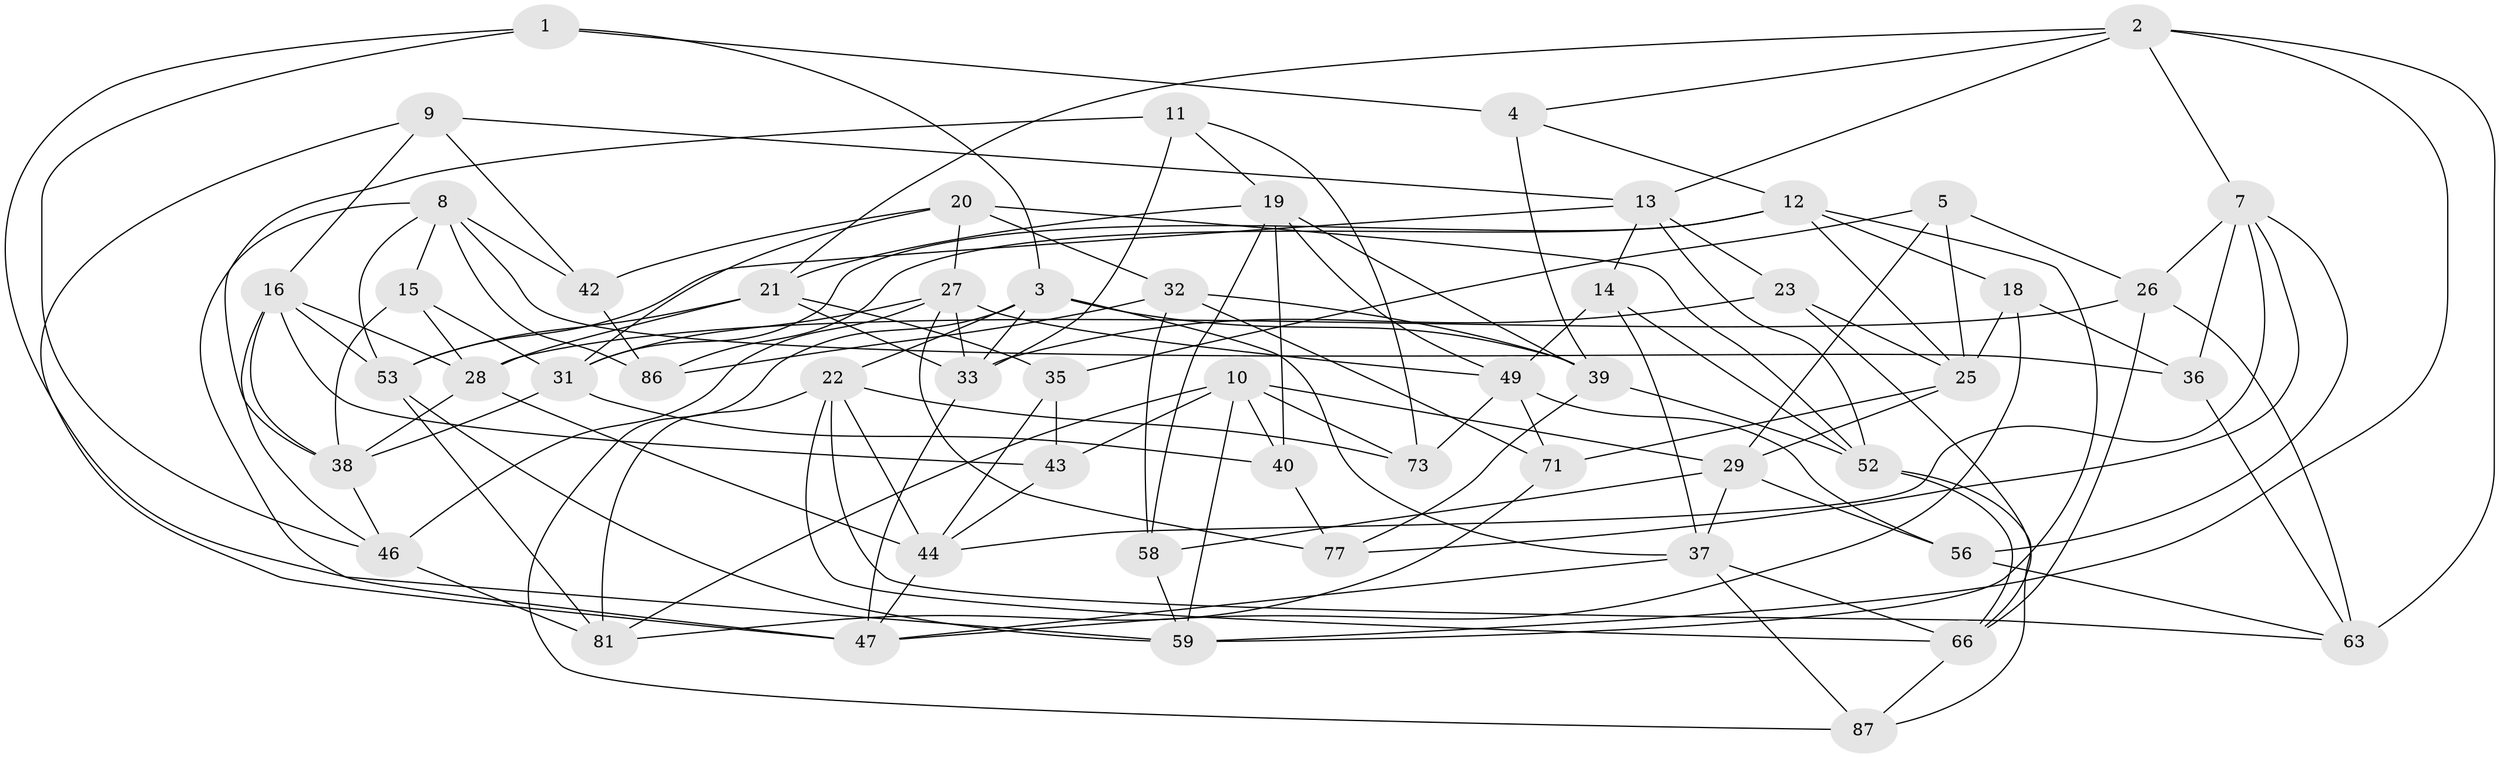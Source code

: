 // original degree distribution, {4: 1.0}
// Generated by graph-tools (version 1.1) at 2025/42/03/06/25 10:42:18]
// undirected, 54 vertices, 138 edges
graph export_dot {
graph [start="1"]
  node [color=gray90,style=filled];
  1;
  2 [super="+34"];
  3 [super="+6"];
  4;
  5;
  7 [super="+83"];
  8 [super="+51"];
  9;
  10 [super="+17"];
  11;
  12 [super="+61"];
  13 [super="+62"];
  14;
  15;
  16 [super="+67"];
  18;
  19 [super="+24"];
  20 [super="+80"];
  21 [super="+50"];
  22 [super="+30"];
  23;
  25 [super="+45"];
  26 [super="+85"];
  27 [super="+70"];
  28 [super="+65"];
  29 [super="+55"];
  31 [super="+72"];
  32 [super="+60"];
  33 [super="+68"];
  35;
  36;
  37 [super="+57"];
  38 [super="+41"];
  39 [super="+74"];
  40;
  42;
  43;
  44 [super="+48"];
  46 [super="+64"];
  47 [super="+76"];
  49 [super="+78"];
  52 [super="+54"];
  53 [super="+69"];
  56;
  58;
  59 [super="+79"];
  63 [super="+75"];
  66 [super="+84"];
  71;
  73;
  77;
  81 [super="+82"];
  86;
  87;
  1 -- 4;
  1 -- 3;
  1 -- 59;
  1 -- 46;
  2 -- 4;
  2 -- 63;
  2 -- 59;
  2 -- 13;
  2 -- 7;
  2 -- 21;
  3 -- 87;
  3 -- 37;
  3 -- 22;
  3 -- 39;
  3 -- 33;
  4 -- 39;
  4 -- 12;
  5 -- 35;
  5 -- 26;
  5 -- 25;
  5 -- 29;
  7 -- 44;
  7 -- 77;
  7 -- 56;
  7 -- 26;
  7 -- 36;
  8 -- 42;
  8 -- 36;
  8 -- 47;
  8 -- 86;
  8 -- 15;
  8 -- 53;
  9 -- 42;
  9 -- 16;
  9 -- 13;
  9 -- 47;
  10 -- 43;
  10 -- 40;
  10 -- 81;
  10 -- 73;
  10 -- 59;
  10 -- 29;
  11 -- 38;
  11 -- 73;
  11 -- 19;
  11 -- 33;
  12 -- 18;
  12 -- 86;
  12 -- 25;
  12 -- 59;
  12 -- 31;
  13 -- 23;
  13 -- 14;
  13 -- 53;
  13 -- 52;
  14 -- 52;
  14 -- 37;
  14 -- 49;
  15 -- 31;
  15 -- 38;
  15 -- 28;
  16 -- 46;
  16 -- 38;
  16 -- 43;
  16 -- 53;
  16 -- 28;
  18 -- 36;
  18 -- 47;
  18 -- 25;
  19 -- 58;
  19 -- 40;
  19 -- 39;
  19 -- 49;
  19 -- 21;
  20 -- 52;
  20 -- 31;
  20 -- 32 [weight=2];
  20 -- 42;
  20 -- 27;
  21 -- 35;
  21 -- 33;
  21 -- 53;
  21 -- 28;
  22 -- 44;
  22 -- 63;
  22 -- 81;
  22 -- 73;
  22 -- 66;
  23 -- 25;
  23 -- 66;
  23 -- 33;
  25 -- 71;
  25 -- 29;
  26 -- 63 [weight=2];
  26 -- 28;
  26 -- 66;
  27 -- 31;
  27 -- 33;
  27 -- 46;
  27 -- 49;
  27 -- 77;
  28 -- 44;
  28 -- 38;
  29 -- 58;
  29 -- 56;
  29 -- 37;
  31 -- 40;
  31 -- 38;
  32 -- 71;
  32 -- 58;
  32 -- 39;
  32 -- 86;
  33 -- 47;
  35 -- 43;
  35 -- 44;
  36 -- 63;
  37 -- 87;
  37 -- 66;
  37 -- 47;
  38 -- 46;
  39 -- 77;
  39 -- 52;
  40 -- 77;
  42 -- 86;
  43 -- 44;
  44 -- 47;
  46 -- 81 [weight=2];
  49 -- 73;
  49 -- 56;
  49 -- 71;
  52 -- 87;
  52 -- 66;
  53 -- 59;
  53 -- 81;
  56 -- 63;
  58 -- 59;
  66 -- 87;
  71 -- 81;
}
